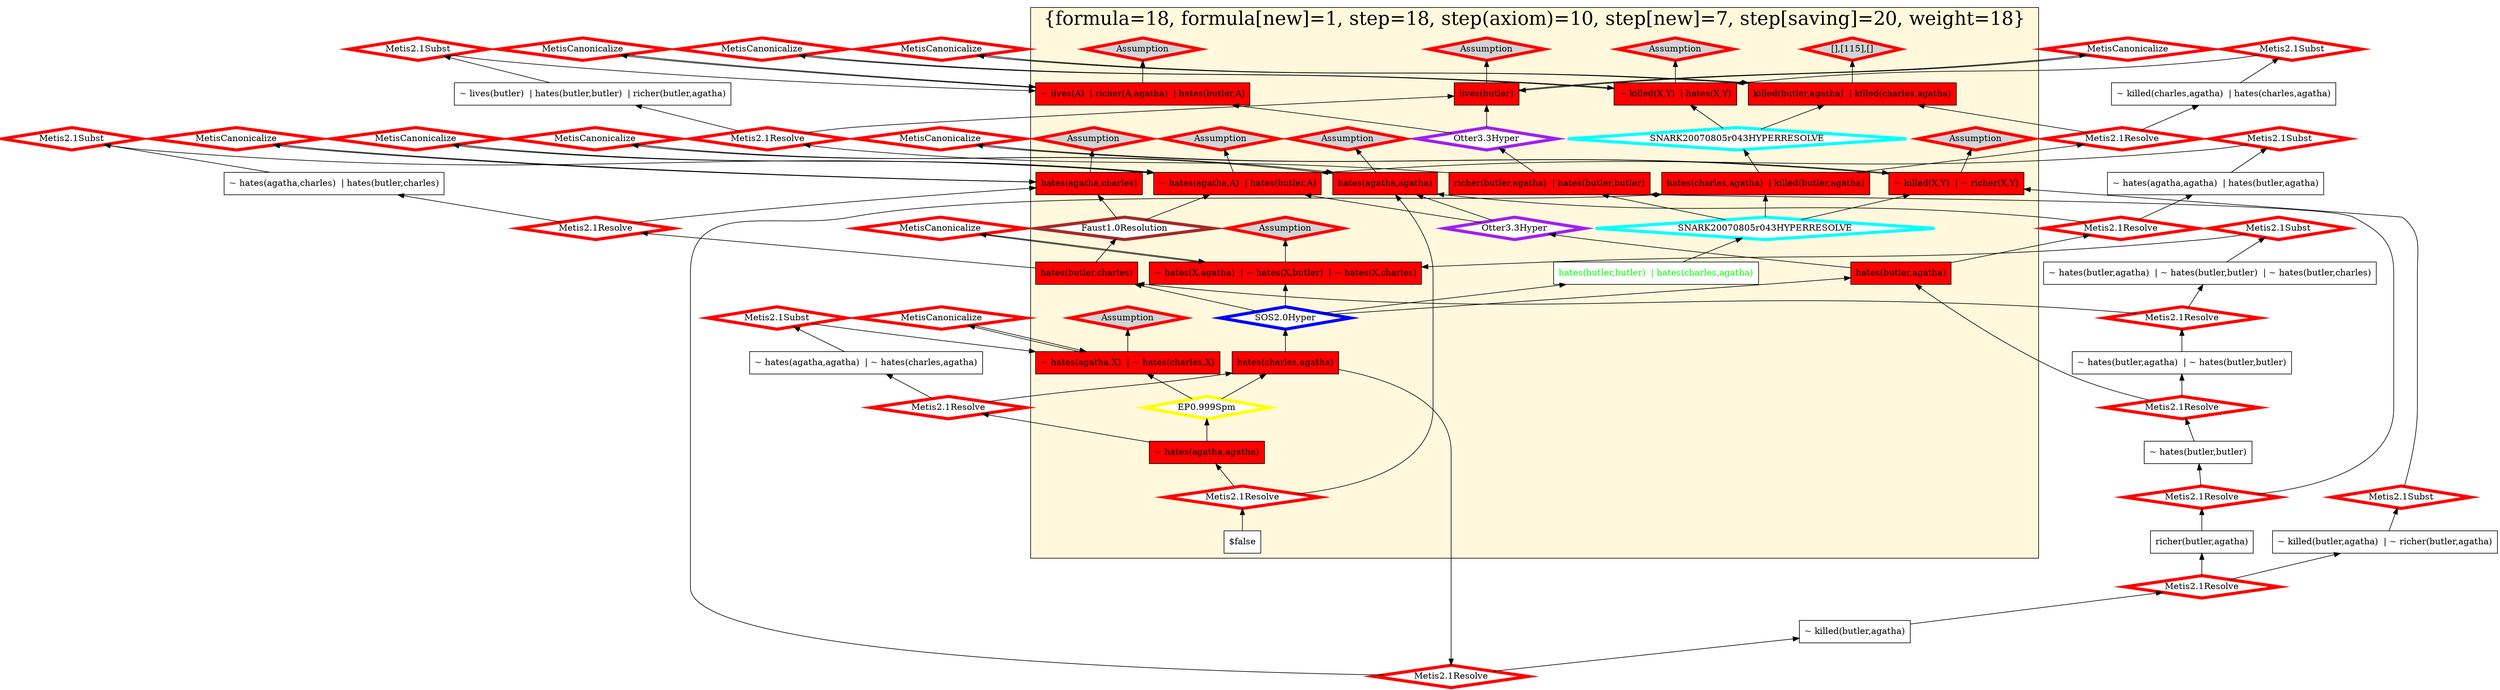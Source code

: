 digraph g 
{ rankdir=BT;
   
  "x_206" [ color="black" shape="box" label="hates(butler,agatha)" fillcolor="red" style="filled"  ];
  "x_3" [ color="black" shape="box" label="lives(butler)" fillcolor="red" style="filled"  ];
  "x_392" [ color="black" shape="box" label="~ hates(X,agatha)  | ~ hates(X,butler)  | ~ hates(X,charles)" fillcolor="red" style="filled"  ];
  "x_225" [ color="black" shape="box" label="hates(agatha,charles)" fillcolor="red" style="filled"  ];
  "x_392" [ color="black" shape="box" label="~ hates(A,agatha)  | ~ hates(A,butler)  | ~ hates(A,charles)" fillcolor="red" style="filled"  ];
  "x_206" [ color="black" shape="box" label="hates(butler,agatha)" fillcolor="red" style="filled"  ];
  "x_82" [ color="black" shape="box" label="~ hates(agatha,X)  | hates(butler,X)" fillcolor="red" style="filled"  ];
  "x_152" [ color="black" shape="box" label="hates(butler,charles)" fillcolor="red" style="filled"  ];
  "x_39" [ color="black" shape="box" label="~ killed(X,Y)  | hates(X,Y)" fillcolor="red" style="filled"  ];
  "x_125" [ color="black" shape="box" label="hates(charles,agatha)" fillcolor="red" style="filled"  ];
  "x_39" [ color="black" shape="box" label="~ killed(X,Y)  | hates(X,Y)" fillcolor="red" style="filled"  ];
  "x_231" [ color="black" shape="box" label="~ hates(agatha,agatha)" fillcolor="red" style="filled"  ];
  "x_234" [ color="black" shape="box" label="~ killed(charles,agatha)  | hates(charles,agatha)" fillcolor="white" style="filled"  ];
  "x_3" [ color="black" shape="box" label="lives(butler)" fillcolor="red" style="filled"  ];
  "x_392" [ color="black" shape="box" label="~ hates(X,agatha)  | ~ hates(X,butler)  | ~ hates(X,charles)" fillcolor="red" style="filled"  ];
  "x_213" [ color="black" shape="box" label="~ lives(X)  | hates(butler,X)  | richer(X,agatha)" fillcolor="red" style="filled"  ];
  "x_82" [ color="black" shape="box" label="~ hates(agatha,X)  | hates(butler,X)" fillcolor="red" style="filled"  ];
  "x_128" [ color="black" shape="box" label="~ hates(agatha,agatha)  | hates(butler,agatha)" fillcolor="white" style="filled"  ];
  "x_130" [ color="black" shape="box" label="hates(butler,butler)  | richer(butler,agatha)" fillcolor="red" style="filled"  ];
  "x_125" [ color="black" shape="box" label="hates(charles,agatha)" fillcolor="red" style="filled"  ];
  "x_183" [ color="black" shape="box" label="~ lives(butler)  | hates(butler,butler)  | richer(butler,agatha)" fillcolor="white" style="filled"  ];
  "x_185" [ color="black" shape="box" label="~ hates(butler,agatha)  | ~ hates(butler,butler)  | ~ hates(butler,charles)" fillcolor="white" style="filled"  ];
  "x_336" [ color="black" shape="box" label="hates(agatha,agatha)" fillcolor="red" style="filled"  ];
  "x_115" [ color="black" shape="box" label="killed(butler,agatha)  | killed(charles,agatha)" fillcolor="red" style="filled"  ];
  "x_2" [ color="black" shape="box" label="$false" fillcolor="white" style="filled"  ];
  "x_383" [ color="black" shape="box" label="~ hates(agatha,X1)  | ~ hates(charles,X1)" fillcolor="red" style="filled"  ];
  "x_3" [ color="black" shape="box" label="lives(butler)" fillcolor="red" style="filled"  ];
  "x_125" [ color="black" shape="box" label="hates(charles,agatha)" fillcolor="red" style="filled"  ];
  "x_390" [ color="black" shape="box" label="~ killed(X,Y)  | ~ richer(X,Y)" fillcolor="red" style="filled"  ];
  "x_152" [ color="black" shape="box" label="hates(butler,charles)" fillcolor="red" style="filled"  ];
  "x_379" [ color="black" shape="box" label="~ hates(butler,agatha)  | ~ hates(butler,butler)" fillcolor="white" style="filled"  ];
  "x_224" [ color="black" shape="box" label="killed(butler,agatha)  | hates(charles,agatha)" fillcolor="red" style="filled"  ];
  "x_39" [ color="black" shape="box" label="~ killed(X,Y)  | hates(X,Y)" fillcolor="red" style="filled"  ];
  "x_213" [ color="black" shape="box" label="~ lives(X)  | richer(X,agatha)  | hates(butler,X)" fillcolor="red" style="filled"  ];
  "x_148" [ color="black" shape="box" label="richer(butler,agatha)" fillcolor="white" style="filled"  ];
  "x_130" [ color="black" shape="box" label="richer(butler,agatha)  | hates(butler,butler)" fillcolor="red" style="filled"  ];
  "x_336" [ color="black" shape="box" label="hates(agatha,agatha)" fillcolor="red" style="filled"  ];
  "x_225" [ color="black" shape="box" label="hates(agatha,charles)" fillcolor="red" style="filled"  ];
  "x_115" [ color="black" shape="box" label="killed(butler,agatha)  | killed(charles,agatha)" fillcolor="red" style="filled"  ];
  "x_38" [ color="black" shape="box" label="~ hates(agatha,agatha)  | ~ hates(charles,agatha)" fillcolor="white" style="filled"  ];
  "x_391" [ fontcolor="green" color="black" shape="box" label="hates(butler,butler)  | hates(charles,agatha)" fillcolor="white" style="filled"  ];
  "x_390" [ color="black" shape="box" label="~ killed(X,Y)  | ~ richer(X,Y)" fillcolor="red" style="filled"  ];
  "x_391" [ fontcolor="green" color="black" shape="box" label="hates(butler,butler)  | hates(charles,agatha)" fillcolor="white" style="filled"  ];
  "x_231" [ color="black" shape="box" label="~ hates(agatha,agatha)" fillcolor="red" style="filled"  ];
  "x_82" [ color="black" shape="box" label="~ hates(agatha,A)  | hates(butler,A)" fillcolor="red" style="filled"  ];
  "x_266" [ color="black" shape="box" label="~ hates(agatha,charles)  | hates(butler,charles)" fillcolor="white" style="filled"  ];
  "x_211" [ color="black" shape="box" label="~ killed(butler,agatha)" fillcolor="white" style="filled"  ];
  "x_439" [ color="black" shape="box" label="~ killed(butler,agatha)  | ~ richer(butler,agatha)" fillcolor="white" style="filled"  ];
  "x_336" [ color="black" shape="box" label="hates(agatha,agatha)" fillcolor="red" style="filled"  ];
  "x_213" [ color="black" shape="box" label="~ lives(A)  | richer(A,agatha)  | hates(butler,A)" fillcolor="red" style="filled"  ];
  "x_383" [ color="black" shape="box" label="~ hates(agatha,X)  | ~ hates(charles,X)" fillcolor="red" style="filled"  ];
  "x_152" [ color="black" shape="box" label="hates(butler,charles)" fillcolor="red" style="filled"  ];
  "x_225" [ color="black" shape="box" label="hates(agatha,charles)" fillcolor="red" style="filled"  ];
  "x_224" [ color="black" shape="box" label="hates(charles,agatha)  | killed(butler,agatha)" fillcolor="red" style="filled"  ];
  "x_390" [ color="black" shape="box" label="~ killed(X,Y)  | ~ richer(X,Y)" fillcolor="red" style="filled"  ];
  "x_115" [ color="black" shape="box" label="killed(butler,agatha)  | killed(charles,agatha)" fillcolor="red" style="filled"  ];
  "x_383" [ color="black" shape="box" label="~ hates(agatha,X)  | ~ hates(charles,X)" fillcolor="red" style="filled"  ];
  "x_98" [ color="black" shape="box" label="~ hates(butler,butler)" fillcolor="white" style="filled"  ];
  "x_130" [ color="black" shape="box" label="richer(butler,agatha)  | hates(butler,butler)" fillcolor="red" style="filled"  ];
  "x_82" [ color="black" shape="box" label="~ hates(agatha,A)  | hates(butler,A)" fillcolor="red" style="filled"  ];
  "x_206" [ color="black" shape="box" label="hates(butler,agatha)" fillcolor="red" style="filled"  ];
  "-7f2be617:1240b4a10d1:-4724" [ URL="http://browser.inference-web.org/iwbrowser/BrowseNodeSet?url=http%3A%2F%2Finference-web.org%2Fproofs%2Ftptp%2FSolutions%2FPUZ%2FPUZ001-1%2FOtter---3.3%2Fanswer.owl%23ns_14" color="purple" shape="diamond" label="Otter3.3Hyper" fillcolor="white" style="filled" penwidth="5"  ];
  "x_130" -> "-7f2be617:1240b4a10d1:-4724";
  "-7f2be617:1240b4a10d1:-4724" -> "x_3";
  "-7f2be617:1240b4a10d1:-4724" -> "x_213";
  "-7f2be617:1240b4a10d1:-47af" [ URL="http://browser.inference-web.org/iwbrowser/BrowseNodeSet?url=http%3A%2F%2Finference-web.org%2Fproofs%2Ftptp%2FSolutions%2FPUZ%2FPUZ001-1%2FMetis---2.2%2Fanswer.owl%23ns_refute_0_15" color="red" shape="diamond" label="Metis2.1Resolve" fillcolor="white" style="filled" penwidth="5"  ];
  "x_152" -> "-7f2be617:1240b4a10d1:-47af";
  "-7f2be617:1240b4a10d1:-47af" -> "x_225";
  "-7f2be617:1240b4a10d1:-47af" -> "x_266";
  "-7f2be617:1240b4a10d1:-4774" [ URL="http://browser.inference-web.org/iwbrowser/BrowseNodeSet?url=http%3A%2F%2Finference-web.org%2Fproofs%2Ftptp%2FSolutions%2FPUZ%2FPUZ001-1%2FMetis---2.2%2Fanswer.owl%23ns_butler" color="red" shape="diamond" label="Assumption" fillcolor="lightgrey" style="filled" penwidth="5"  ];
  "x_3" -> "-7f2be617:1240b4a10d1:-4774";
  "-7f2be617:1240b4a10d1:-4744" [ URL="http://browser.inference-web.org/iwbrowser/BrowseNodeSet?url=http%3A%2F%2Finference-web.org%2Fproofs%2Ftptp%2FSolutions%2FPUZ%2FPUZ001-1%2FOtter---3.3%2Fanswer.owl%23ns_16" color="purple" shape="diamond" label="Otter3.3Hyper" fillcolor="white" style="filled" penwidth="5"  ];
  "x_206" -> "-7f2be617:1240b4a10d1:-4744";
  "-7f2be617:1240b4a10d1:-4744" -> "x_82";
  "-7f2be617:1240b4a10d1:-4744" -> "x_336";
  "-7f2be617:1240b4a10d1:-47a6" [ URL="http://browser.inference-web.org/iwbrowser/BrowseNodeSet?url=http%3A%2F%2Finference-web.org%2Fproofs%2Ftptp%2FSolutions%2FPUZ%2FPUZ001-1%2FMetis---2.2%2Fanswer.owl%23ns_refute_0_13" color="red" shape="diamond" label="MetisCanonicalize" fillcolor="white" style="filled" penwidth="5"  ];
  "x_82" -> "-7f2be617:1240b4a10d1:-47a6";
  "-7f2be617:1240b4a10d1:-47a6" -> "x_82";
  "-7f2be617:1240b4a10d1:-4698" [ URL="http://browser.inference-web.org/iwbrowser/BrowseNodeSet?url=http%3A%2F%2Finference-web.org%2Fproofs%2Ftptp%2FSolutions%2FPUZ%2FPUZ001-1%2FSOS---2.0%2Fanswer.owl%23ns_21" color="blue" shape="diamond" label="SOS2.0Hyper" fillcolor="white" style="filled" penwidth="5"  ];
  "x_125" -> "-7f2be617:1240b4a10d1:-4698";
  "-7f2be617:1240b4a10d1:-4698" -> "x_152";
  "-7f2be617:1240b4a10d1:-4698" -> "x_206";
  "-7f2be617:1240b4a10d1:-4698" -> "x_391";
  "-7f2be617:1240b4a10d1:-4698" -> "x_392";
  "-7f2be617:1240b4a10d1:-477f" [ URL="http://browser.inference-web.org/iwbrowser/BrowseNodeSet?url=http%3A%2F%2Finference-web.org%2Fproofs%2Ftptp%2FSolutions%2FPUZ%2FPUZ001-1%2FMetis---2.2%2Fanswer.owl%23ns_refute_0_9" color="red" shape="diamond" label="MetisCanonicalize" fillcolor="white" style="filled" penwidth="5"  ];
  "x_213" -> "-7f2be617:1240b4a10d1:-477f";
  "-7f2be617:1240b4a10d1:-477f" -> "x_213";
  "-7f2be617:1240b4a10d1:-4764" [ URL="http://browser.inference-web.org/iwbrowser/BrowseNodeSet?url=http%3A%2F%2Finference-web.org%2Fproofs%2Ftptp%2FSolutions%2FPUZ%2FPUZ001-1%2FMetis---2.2%2Fanswer.owl%23ns_killer_hates_victim" color="red" shape="diamond" label="Assumption" fillcolor="lightgrey" style="filled" penwidth="5"  ];
  "x_39" -> "-7f2be617:1240b4a10d1:-4764";
  "-7f2be617:1240b4a10d1:-47b6" [ URL="http://browser.inference-web.org/iwbrowser/BrowseNodeSet?url=http%3A%2F%2Finference-web.org%2Fproofs%2Ftptp%2FSolutions%2FPUZ%2FPUZ001-1%2FMetis---2.2%2Fanswer.owl%23ns_refute_0_16" color="red" shape="diamond" label="MetisCanonicalize" fillcolor="white" style="filled" penwidth="5"  ];
  "x_392" -> "-7f2be617:1240b4a10d1:-47b6";
  "-7f2be617:1240b4a10d1:-47b6" -> "x_392";
  "-7f2be617:1240b4a10d1:-47bf" [ URL="http://browser.inference-web.org/iwbrowser/BrowseNodeSet?url=http%3A%2F%2Finference-web.org%2Fproofs%2Ftptp%2FSolutions%2FPUZ%2FPUZ001-1%2FMetis---2.2%2Fanswer.owl%23ns_refute_0_18" color="red" shape="diamond" label="Metis2.1Resolve" fillcolor="white" style="filled" penwidth="5"  ];
  "x_379" -> "-7f2be617:1240b4a10d1:-47bf";
  "-7f2be617:1240b4a10d1:-47bf" -> "x_152";
  "-7f2be617:1240b4a10d1:-47bf" -> "x_185";
  "-7f2be617:1240b4a10d1:-478f" [ URL="http://browser.inference-web.org/iwbrowser/BrowseNodeSet?url=http%3A%2F%2Finference-web.org%2Fproofs%2Ftptp%2FSolutions%2FPUZ%2FPUZ001-1%2FMetis---2.2%2Fanswer.owl%23ns_refute_0_19" color="red" shape="diamond" label="MetisCanonicalize" fillcolor="white" style="filled" penwidth="5"  ];
  "x_336" -> "-7f2be617:1240b4a10d1:-478f";
  "-7f2be617:1240b4a10d1:-478f" -> "x_336";
  "-7f2be617:1240b4a10d1:-477b" [ URL="http://browser.inference-web.org/iwbrowser/BrowseNodeSet?url=http%3A%2F%2Finference-web.org%2Fproofs%2Ftptp%2FSolutions%2FPUZ%2FPUZ001-1%2FMetis---2.2%2Fanswer.owl%23ns_butler_hates_poor" color="red" shape="diamond" label="Assumption" fillcolor="lightgrey" style="filled" penwidth="5"  ];
  "x_213" -> "-7f2be617:1240b4a10d1:-477b";
  "-7f2be617:1240b4a10d1:-48e7" [ URL="http://browser.inference-web.org/iwbrowser/BrowseNodeSet?url=http%3A%2F%2Finference-web.org%2Fproofs%2Ftptp%2FSolutions%2FPUZ%2FPUZ001-1%2FEP---1.1pre%2Fanswer.owl%23ns_41" color="yellow" shape="diamond" label="EP0.999Spm" fillcolor="white" style="filled" penwidth="5"  ];
  "x_231" -> "-7f2be617:1240b4a10d1:-48e7";
  "-7f2be617:1240b4a10d1:-48e7" -> "x_125";
  "-7f2be617:1240b4a10d1:-48e7" -> "x_383";
  "-7f2be617:1240b4a10d1:-479f" [ URL="http://browser.inference-web.org/iwbrowser/BrowseNodeSet?url=http%3A%2F%2Finference-web.org%2Fproofs%2Ftptp%2FSolutions%2FPUZ%2FPUZ001-1%2FMetis---2.2%2Fanswer.owl%23ns_refute_0_12" color="red" shape="diamond" label="MetisCanonicalize" fillcolor="white" style="filled" penwidth="5"  ];
  "x_225" -> "-7f2be617:1240b4a10d1:-479f";
  "-7f2be617:1240b4a10d1:-479f" -> "x_225";
  "-7f2be617:1240b4a10d1:-4793" [ URL="http://browser.inference-web.org/iwbrowser/BrowseNodeSet?url=http%3A%2F%2Finference-web.org%2Fproofs%2Ftptp%2FSolutions%2FPUZ%2FPUZ001-1%2FMetis---2.2%2Fanswer.owl%23ns_refute_0_20" color="red" shape="diamond" label="Metis2.1Subst" fillcolor="white" style="filled" penwidth="5"  ];
  "x_128" -> "-7f2be617:1240b4a10d1:-4793";
  "-7f2be617:1240b4a10d1:-4793" -> "x_82";
  "-7f2be617:1240b4a10d1:-46db" [ URL="http://browser.inference-web.org/iwbrowser/BrowseNodeSet?url=http%3A%2F%2Finference-web.org%2Fproofs%2Ftptp%2FSolutions%2FPUZ%2FPUZ001-1%2FSNARK---20080805r005%2Fanswer.owl%23ns_17" color="cyan" shape="diamond" label="SNARK20070805r043HYPERRESOLVE" fillcolor="white" style="filled" penwidth="5"  ];
  "x_391" -> "-7f2be617:1240b4a10d1:-46db";
  "-7f2be617:1240b4a10d1:-46db" -> "x_130";
  "-7f2be617:1240b4a10d1:-46db" -> "x_224";
  "-7f2be617:1240b4a10d1:-46db" -> "x_390";
  "-7f2be617:1240b4a10d1:-476c" [ URL="http://browser.inference-web.org/iwbrowser/BrowseNodeSet?url=http%3A%2F%2Finference-web.org%2Fproofs%2Ftptp%2FSolutions%2FPUZ%2FPUZ001-1%2FMetis---2.2%2Fanswer.owl%23ns_refute_0_4" color="red" shape="diamond" label="Metis2.1Subst" fillcolor="white" style="filled" penwidth="5"  ];
  "x_234" -> "-7f2be617:1240b4a10d1:-476c";
  "-7f2be617:1240b4a10d1:-476c" -> "x_39";
  "-7f2be617:1240b4a10d1:-4768" [ URL="http://browser.inference-web.org/iwbrowser/BrowseNodeSet?url=http%3A%2F%2Finference-web.org%2Fproofs%2Ftptp%2FSolutions%2FPUZ%2FPUZ001-1%2FMetis---2.2%2Fanswer.owl%23ns_refute_0_3" color="red" shape="diamond" label="MetisCanonicalize" fillcolor="white" style="filled" penwidth="5"  ];
  "x_39" -> "-7f2be617:1240b4a10d1:-4768";
  "-7f2be617:1240b4a10d1:-4768" -> "x_39";
  "-7f2be617:1240b4a10d1:-47c9" [ URL="http://browser.inference-web.org/iwbrowser/BrowseNodeSet?url=http%3A%2F%2Finference-web.org%2Fproofs%2Ftptp%2FSolutions%2FPUZ%2FPUZ001-1%2FMetis---2.2%2Fanswer.owl%23ns_refute_0_23" color="red" shape="diamond" label="Metis2.1Resolve" fillcolor="white" style="filled" penwidth="5"  ];
  "x_148" -> "-7f2be617:1240b4a10d1:-47c9";
  "-7f2be617:1240b4a10d1:-47c9" -> "x_98";
  "-7f2be617:1240b4a10d1:-47c9" -> "x_130";
  "-7f2be617:1240b4a10d1:-47c4" [ URL="http://browser.inference-web.org/iwbrowser/BrowseNodeSet?url=http%3A%2F%2Finference-web.org%2Fproofs%2Ftptp%2FSolutions%2FPUZ%2FPUZ001-1%2FMetis---2.2%2Fanswer.owl%23ns_refute_0_22" color="red" shape="diamond" label="Metis2.1Resolve" fillcolor="white" style="filled" penwidth="5"  ];
  "x_98" -> "-7f2be617:1240b4a10d1:-47c4";
  "-7f2be617:1240b4a10d1:-47c4" -> "x_206";
  "-7f2be617:1240b4a10d1:-47c4" -> "x_379";
  "-7f2be617:1240b4a10d1:-47d0" [ URL="http://browser.inference-web.org/iwbrowser/BrowseNodeSet?url=http%3A%2F%2Finference-web.org%2Fproofs%2Ftptp%2FSolutions%2FPUZ%2FPUZ001-1%2FMetis---2.2%2Fanswer.owl%23ns_refute_0_6" color="red" shape="diamond" label="MetisCanonicalize" fillcolor="white" style="filled" penwidth="5"  ];
  "x_390" -> "-7f2be617:1240b4a10d1:-47d0";
  "-7f2be617:1240b4a10d1:-47d0" -> "x_390";
  "-7f2be617:1240b4a10d1:-47d9" [ URL="http://browser.inference-web.org/iwbrowser/BrowseNodeSet?url=http%3A%2F%2Finference-web.org%2Fproofs%2Ftptp%2FSolutions%2FPUZ%2FPUZ001-1%2FMetis---2.2%2Fanswer.owl%23ns_refute_0_24" color="red" shape="diamond" label="Metis2.1Resolve" fillcolor="white" style="filled" penwidth="5"  ];
  "x_211" -> "-7f2be617:1240b4a10d1:-47d9";
  "-7f2be617:1240b4a10d1:-47d9" -> "x_148";
  "-7f2be617:1240b4a10d1:-47d9" -> "x_439";
  "-7f2be617:1240b4a10d1:-4778" [ URL="http://browser.inference-web.org/iwbrowser/BrowseNodeSet?url=http%3A%2F%2Finference-web.org%2Fproofs%2Ftptp%2FSolutions%2FPUZ%2FPUZ001-1%2FMetis---2.2%2Fanswer.owl%23ns_refute_0_8" color="red" shape="diamond" label="MetisCanonicalize" fillcolor="white" style="filled" penwidth="5"  ];
  "x_3" -> "-7f2be617:1240b4a10d1:-4778";
  "-7f2be617:1240b4a10d1:-4778" -> "x_3";
  "-7f2be617:1240b4a10d1:-47d4" [ URL="http://browser.inference-web.org/iwbrowser/BrowseNodeSet?url=http%3A%2F%2Finference-web.org%2Fproofs%2Ftptp%2FSolutions%2FPUZ%2FPUZ001-1%2FMetis---2.2%2Fanswer.owl%23ns_refute_0_7" color="red" shape="diamond" label="Metis2.1Subst" fillcolor="white" style="filled" penwidth="5"  ];
  "x_439" -> "-7f2be617:1240b4a10d1:-47d4";
  "-7f2be617:1240b4a10d1:-47d4" -> "x_390";
  "-7f2be617:1240b4a10d1:-47aa" [ URL="http://browser.inference-web.org/iwbrowser/BrowseNodeSet?url=http%3A%2F%2Finference-web.org%2Fproofs%2Ftptp%2FSolutions%2FPUZ%2FPUZ001-1%2FMetis---2.2%2Fanswer.owl%23ns_refute_0_14" color="red" shape="diamond" label="Metis2.1Subst" fillcolor="white" style="filled" penwidth="5"  ];
  "x_266" -> "-7f2be617:1240b4a10d1:-47aa";
  "-7f2be617:1240b4a10d1:-47aa" -> "x_82";
  "-7f2be617:1240b4a10d1:-4783" [ URL="http://browser.inference-web.org/iwbrowser/BrowseNodeSet?url=http%3A%2F%2Finference-web.org%2Fproofs%2Ftptp%2FSolutions%2FPUZ%2FPUZ001-1%2FMetis---2.2%2Fanswer.owl%23ns_refute_0_10" color="red" shape="diamond" label="Metis2.1Subst" fillcolor="white" style="filled" penwidth="5"  ];
  "x_183" -> "-7f2be617:1240b4a10d1:-4783";
  "-7f2be617:1240b4a10d1:-4783" -> "x_213";
  "-7f2be617:1240b4a10d1:-47a2" [ URL="http://browser.inference-web.org/iwbrowser/BrowseNodeSet?url=http%3A%2F%2Finference-web.org%2Fproofs%2Ftptp%2FSolutions%2FPUZ%2FPUZ001-1%2FMetis---2.2%2Fanswer.owl%23ns_same_hates" color="red" shape="diamond" label="Assumption" fillcolor="lightgrey" style="filled" penwidth="5"  ];
  "x_82" -> "-7f2be617:1240b4a10d1:-47a2";
  "-7f2be617:1240b4a10d1:-4761" [ URL="http://browser.inference-web.org/iwbrowser/BrowseNodeSet?url=http%3A%2F%2Finference-web.org%2Fproofs%2Ftptp%2FSolutions%2FPUZ%2FPUZ001-1%2FMetis---2.2%2Fanswer.owl%23ns_refute_0_2" color="red" shape="diamond" label="MetisCanonicalize" fillcolor="white" style="filled" penwidth="5"  ];
  "x_115" -> "-7f2be617:1240b4a10d1:-4761";
  "-7f2be617:1240b4a10d1:-4761" -> "x_115";
  "-7f2be617:1240b4a10d1:-47ba" [ URL="http://browser.inference-web.org/iwbrowser/BrowseNodeSet?url=http%3A%2F%2Finference-web.org%2Fproofs%2Ftptp%2FSolutions%2FPUZ%2FPUZ001-1%2FMetis---2.2%2Fanswer.owl%23ns_refute_0_17" color="red" shape="diamond" label="Metis2.1Subst" fillcolor="white" style="filled" penwidth="5"  ];
  "x_185" -> "-7f2be617:1240b4a10d1:-47ba";
  "-7f2be617:1240b4a10d1:-47ba" -> "x_392";
  "-7f2be617:1240b4a10d1:-479b" [ URL="http://browser.inference-web.org/iwbrowser/BrowseNodeSet?url=http%3A%2F%2Finference-web.org%2Fproofs%2Ftptp%2FSolutions%2FPUZ%2FPUZ001-1%2FMetis---2.2%2Fanswer.owl%23ns_agatha_hates_charles" color="red" shape="diamond" label="Assumption" fillcolor="lightgrey" style="filled" penwidth="5"  ];
  "x_225" -> "-7f2be617:1240b4a10d1:-479b";
  "-7f2be617:1240b4a10d1:-4771" [ URL="http://browser.inference-web.org/iwbrowser/BrowseNodeSet?url=http%3A%2F%2Finference-web.org%2Fproofs%2Ftptp%2FSolutions%2FPUZ%2FPUZ001-1%2FMetis---2.2%2Fanswer.owl%23ns_refute_0_5" color="red" shape="diamond" label="Metis2.1Resolve" fillcolor="white" style="filled" penwidth="5"  ];
  "x_224" -> "-7f2be617:1240b4a10d1:-4771";
  "-7f2be617:1240b4a10d1:-4771" -> "x_115";
  "-7f2be617:1240b4a10d1:-4771" -> "x_234";
  "-7f2be617:1240b4a10d1:-47e5" [ URL="http://browser.inference-web.org/iwbrowser/BrowseNodeSet?url=http%3A%2F%2Finference-web.org%2Fproofs%2Ftptp%2FSolutions%2FPUZ%2FPUZ001-1%2FMetis---2.2%2Fanswer.owl%23ns_refute_0_0" color="red" shape="diamond" label="MetisCanonicalize" fillcolor="white" style="filled" penwidth="5"  ];
  "x_383" -> "-7f2be617:1240b4a10d1:-47e5";
  "-7f2be617:1240b4a10d1:-47e5" -> "x_383";
  "-7f2be617:1240b4a10d1:-47cc" [ URL="http://browser.inference-web.org/iwbrowser/BrowseNodeSet?url=http%3A%2F%2Finference-web.org%2Fproofs%2Ftptp%2FSolutions%2FPUZ%2FPUZ001-1%2FMetis---2.2%2Fanswer.owl%23ns_poorer_killer" color="red" shape="diamond" label="Assumption" fillcolor="lightgrey" style="filled" penwidth="5"  ];
  "x_390" -> "-7f2be617:1240b4a10d1:-47cc";
  "-7f2be617:1240b4a10d1:-47b2" [ URL="http://browser.inference-web.org/iwbrowser/BrowseNodeSet?url=http%3A%2F%2Finference-web.org%2Fproofs%2Ftptp%2FSolutions%2FPUZ%2FPUZ001-1%2FMetis---2.2%2Fanswer.owl%23ns_no_one_hates_everyone" color="red" shape="diamond" label="Assumption" fillcolor="lightgrey" style="filled" penwidth="5"  ];
  "x_392" -> "-7f2be617:1240b4a10d1:-47b2";
  "-7f2be617:1240b4a10d1:-4851" [ URL="http://browser.inference-web.org/iwbrowser/BrowseNodeSet?url=http%3A%2F%2Finference-web.org%2Fproofs%2Ftptp%2FSolutions%2FPUZ%2FPUZ001-1%2FFaust---1.0%2Fanswer.owl%23ns_176169184" color="brown" shape="diamond" label="Faust1.0Resolution" fillcolor="white" style="filled" penwidth="5"  ];
  "x_152" -> "-7f2be617:1240b4a10d1:-4851";
  "-7f2be617:1240b4a10d1:-4851" -> "x_82";
  "-7f2be617:1240b4a10d1:-4851" -> "x_225";
  "-7f2be617:1240b4a10d1:-46d5" [ URL="http://browser.inference-web.org/iwbrowser/BrowseNodeSet?url=http%3A%2F%2Finference-web.org%2Fproofs%2Ftptp%2FSolutions%2FPUZ%2FPUZ001-1%2FSNARK---20080805r005%2Fanswer.owl%23ns_15" color="cyan" shape="diamond" label="SNARK20070805r043HYPERRESOLVE" fillcolor="white" style="filled" penwidth="5"  ];
  "x_224" -> "-7f2be617:1240b4a10d1:-46d5";
  "-7f2be617:1240b4a10d1:-46d5" -> "x_39";
  "-7f2be617:1240b4a10d1:-46d5" -> "x_115";
  "-7f2be617:1240b4a10d1:-47ee" [ URL="http://browser.inference-web.org/iwbrowser/BrowseNodeSet?url=http%3A%2F%2Finference-web.org%2Fproofs%2Ftptp%2FSolutions%2FPUZ%2FPUZ001-1%2FMetis---2.2%2Fanswer.owl%23ns_refute_0_26" color="red" shape="diamond" label="Metis2.1Resolve" fillcolor="white" style="filled" penwidth="5"  ];
  "x_231" -> "-7f2be617:1240b4a10d1:-47ee";
  "-7f2be617:1240b4a10d1:-47ee" -> "x_38";
  "-7f2be617:1240b4a10d1:-47ee" -> "x_125";
  "-7f2be617:1240b4a10d1:-47e1" [ URL="http://browser.inference-web.org/iwbrowser/BrowseNodeSet?url=http%3A%2F%2Finference-web.org%2Fproofs%2Ftptp%2FSolutions%2FPUZ%2FPUZ001-1%2FMetis---2.2%2Fanswer.owl%23ns_different_hates" color="red" shape="diamond" label="Assumption" fillcolor="lightgrey" style="filled" penwidth="5"  ];
  "x_383" -> "-7f2be617:1240b4a10d1:-47e1";
  "-7f2be617:1240b4a10d1:-4798" [ URL="http://browser.inference-web.org/iwbrowser/BrowseNodeSet?url=http%3A%2F%2Finference-web.org%2Fproofs%2Ftptp%2FSolutions%2FPUZ%2FPUZ001-1%2FMetis---2.2%2Fanswer.owl%23ns_refute_0_21" color="red" shape="diamond" label="Metis2.1Resolve" fillcolor="white" style="filled" penwidth="5"  ];
  "x_206" -> "-7f2be617:1240b4a10d1:-4798";
  "-7f2be617:1240b4a10d1:-4798" -> "x_128";
  "-7f2be617:1240b4a10d1:-4798" -> "x_336";
  "-7f2be617:1240b4a10d1:-47de" [ URL="http://browser.inference-web.org/iwbrowser/BrowseNodeSet?url=http%3A%2F%2Finference-web.org%2Fproofs%2Ftptp%2FSolutions%2FPUZ%2FPUZ001-1%2FMetis---2.2%2Fanswer.owl%23ns_refute_0_25" color="red" shape="diamond" label="Metis2.1Resolve" fillcolor="white" style="filled" penwidth="5"  ];
  "x_125" -> "-7f2be617:1240b4a10d1:-47de";
  "-7f2be617:1240b4a10d1:-47de" -> "x_211";
  "-7f2be617:1240b4a10d1:-47de" -> "x_224";
  "-7f2be617:1240b4a10d1:-47e9" [ URL="http://browser.inference-web.org/iwbrowser/BrowseNodeSet?url=http%3A%2F%2Finference-web.org%2Fproofs%2Ftptp%2FSolutions%2FPUZ%2FPUZ001-1%2FMetis---2.2%2Fanswer.owl%23ns_refute_0_1" color="red" shape="diamond" label="Metis2.1Subst" fillcolor="white" style="filled" penwidth="5"  ];
  "x_38" -> "-7f2be617:1240b4a10d1:-47e9";
  "-7f2be617:1240b4a10d1:-47e9" -> "x_383";
  "-7f2be617:1240b4a10d1:-47f3" [ URL="http://browser.inference-web.org/iwbrowser/BrowseNodeSet?url=http%3A%2F%2Finference-web.org%2Fproofs%2Ftptp%2FSolutions%2FPUZ%2FPUZ001-1%2FMetis---2.2%2Fanswer.owl%23answer" color="red" shape="diamond" label="Metis2.1Resolve" fillcolor="white" style="filled" penwidth="5"  ];
  "x_2" -> "-7f2be617:1240b4a10d1:-47f3";
  "-7f2be617:1240b4a10d1:-47f3" -> "x_231";
  "-7f2be617:1240b4a10d1:-47f3" -> "x_336";
  "-7f2be617:1240b4a10d1:-4788" [ URL="http://browser.inference-web.org/iwbrowser/BrowseNodeSet?url=http%3A%2F%2Finference-web.org%2Fproofs%2Ftptp%2FSolutions%2FPUZ%2FPUZ001-1%2FMetis---2.2%2Fanswer.owl%23ns_refute_0_11" color="red" shape="diamond" label="Metis2.1Resolve" fillcolor="white" style="filled" penwidth="5"  ];
  "x_130" -> "-7f2be617:1240b4a10d1:-4788";
  "-7f2be617:1240b4a10d1:-4788" -> "x_3";
  "-7f2be617:1240b4a10d1:-4788" -> "x_183";
  "-7f2be617:1240b4a10d1:-478b" [ URL="http://browser.inference-web.org/iwbrowser/BrowseNodeSet?url=http%3A%2F%2Finference-web.org%2Fproofs%2Ftptp%2FSolutions%2FPUZ%2FPUZ001-1%2FMetis---2.2%2Fanswer.owl%23ns_agatha_hates_agatha" color="red" shape="diamond" label="Assumption" fillcolor="lightgrey" style="filled" penwidth="5"  ];
  "x_336" -> "-7f2be617:1240b4a10d1:-478b";
  "-7f2be617:1240b4a10d1:-475d" [ URL="http://browser.inference-web.org/iwbrowser/BrowseNodeSet?url=http%3A%2F%2Finference-web.org%2Fproofs%2Ftptp%2FSolutions%2FPUZ%2FPUZ001-1%2FMetis---2.2%2Fanswer.owl%23ns_prove_neither_charles_nor_butler_did_it" color="red" shape="diamond" label="[],[115],[]" fillcolor="lightgrey" style="filled" penwidth="5"  ];
  "x_115" -> "-7f2be617:1240b4a10d1:-475d";
  
 subgraph cluster_opt 
{ labelloc=b label="{formula=18, formula[new]=1, step=18, step(axiom)=10, step[new]=7, step[saving]=20, weight=18}" 
 fontsize=30 fillcolor=cornsilk style=filled 
  x_2 ; x_3 ; x_206 ; x_39 ; x_336 ; x_231 ; x_383 ; x_130 ; x_225 ; x_224 ; x_152 ; x_392 ; x_115 ; x_82 ; x_213 ; x_125 ; x_391 ; x_390 ; "-7f2be617:1240b4a10d1:-4724" ;
 "-7f2be617:1240b4a10d1:-479b" ;
 "-7f2be617:1240b4a10d1:-4774" ;
 "-7f2be617:1240b4a10d1:-4744" ;
 "-7f2be617:1240b4a10d1:-4698" ;
 "-7f2be617:1240b4a10d1:-4764" ;
 "-7f2be617:1240b4a10d1:-47b2" ;
 "-7f2be617:1240b4a10d1:-47cc" ;
 "-7f2be617:1240b4a10d1:-48e7" ;
 "-7f2be617:1240b4a10d1:-477b" ;
 "-7f2be617:1240b4a10d1:-4851" ;
 "-7f2be617:1240b4a10d1:-46d5" ;
 "-7f2be617:1240b4a10d1:-46db" ;
 "-7f2be617:1240b4a10d1:-47e1" ;
 "-7f2be617:1240b4a10d1:-47f3" ;
 "-7f2be617:1240b4a10d1:-47a2" ;
 "-7f2be617:1240b4a10d1:-478b" ;
 "-7f2be617:1240b4a10d1:-475d" ;
 
}
 
}
